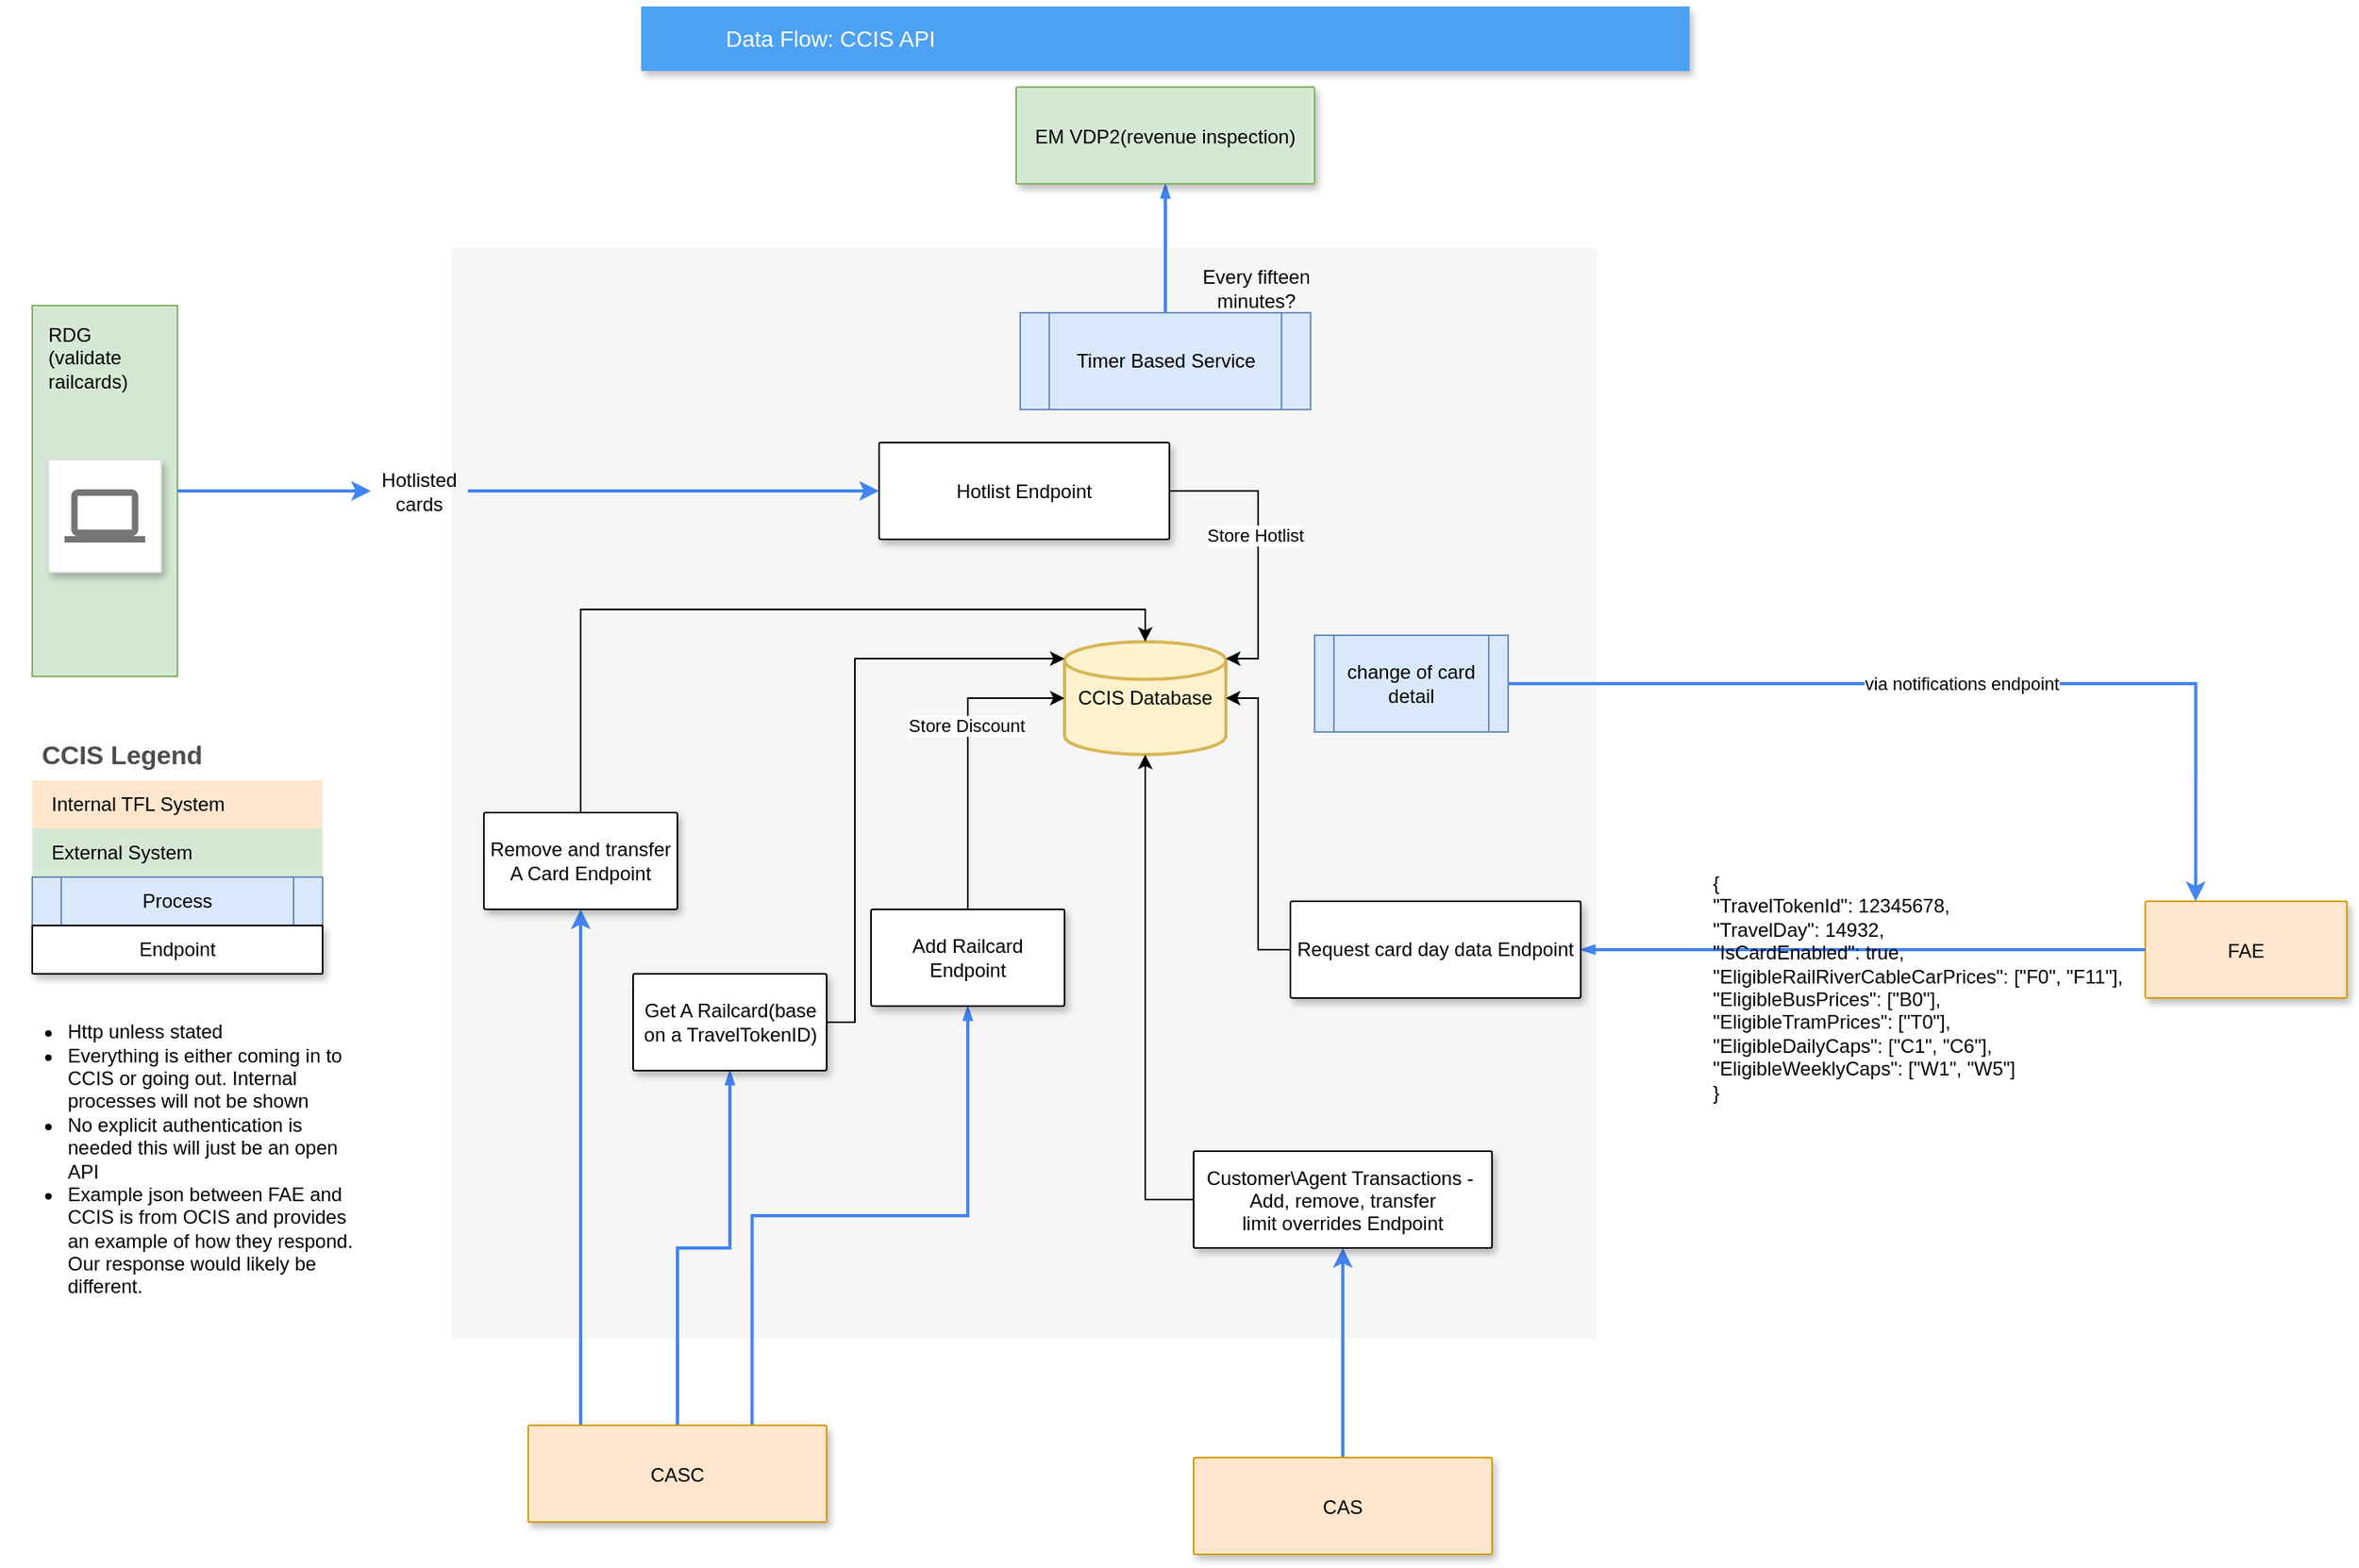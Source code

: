 <mxfile version="24.7.17">
  <diagram id="f106602c-feb2-e66a-4537-3a34d633f6aa" name="Page-1">
    <mxGraphModel dx="1426" dy="783" grid="1" gridSize="10" guides="1" tooltips="1" connect="1" arrows="1" fold="1" page="1" pageScale="1" pageWidth="1169" pageHeight="827" background="none" math="0" shadow="0">
      <root>
        <mxCell id="0" />
        <mxCell id="1" parent="0" />
        <mxCell id="Lif8JBEafslfNm7ranTe-1" value="" style="fillColor=#F6F6F6;strokeColor=none;shadow=0;gradientColor=none;fontSize=14;align=left;spacing=10;fontColor=#717171;9E9E9E;verticalAlign=top;spacingTop=-4;fontStyle=0;spacingLeft=40;html=1;" parent="1" vertex="1">
          <mxGeometry x="310" y="170" width="710" height="676" as="geometry" />
        </mxCell>
        <mxCell id="Lif8JBEafslfNm7ranTe-4" value="Data Flow: CCIS API" style="fillColor=#4DA1F5;strokeColor=none;shadow=1;gradientColor=none;fontSize=14;align=left;spacingLeft=50;fontColor=#ffffff;html=1;" parent="1" vertex="1">
          <mxGeometry x="427.5" y="20" width="650" height="40" as="geometry" />
        </mxCell>
        <mxCell id="uueP2DIrT8dm-PXU4ACH-16" style="edgeStyle=orthogonalEdgeStyle;rounded=0;orthogonalLoop=1;jettySize=auto;html=1;entryX=0.5;entryY=1;entryDx=0;entryDy=0;exitX=0.5;exitY=0;exitDx=0;exitDy=0;dashed=0;strokeColor=#4284F3;strokeWidth=2;align=left;verticalAlign=middle;fontFamily=Helvetica;fontSize=12;fontColor=#000000;labelBackgroundColor=none;elbow=vertical;startFill=1;startSize=4;endArrow=blockThin;endFill=1;endSize=4;" parent="1" source="ZAgyCPwNIXEEH-julRxE-11" target="uueP2DIrT8dm-PXU4ACH-2" edge="1">
          <mxGeometry relative="1" as="geometry">
            <mxPoint x="752.5" y="200" as="sourcePoint" />
          </mxGeometry>
        </mxCell>
        <mxCell id="uueP2DIrT8dm-PXU4ACH-2" value="EM VDP2(revenue inspection)" style="strokeColor=#82b366;shadow=1;strokeWidth=1;rounded=1;absoluteArcSize=1;arcSize=2;fillColor=#d5e8d4;" parent="1" vertex="1">
          <mxGeometry x="660" y="70" width="185" height="60" as="geometry" />
        </mxCell>
        <mxCell id="uueP2DIrT8dm-PXU4ACH-6" value="" style="edgeStyle=orthogonalEdgeStyle;rounded=0;orthogonalLoop=1;jettySize=auto;html=1;entryX=0.5;entryY=1;entryDx=0;entryDy=0;strokeColor=#4284F3;dashed=0;strokeWidth=2;align=left;verticalAlign=middle;fontFamily=Helvetica;fontSize=12;fontColor=#000000;labelBackgroundColor=none;elbow=vertical;startFill=1;startSize=4;endArrow=blockThin;endFill=1;endSize=4;exitX=0.75;exitY=0;exitDx=0;exitDy=0;" parent="1" source="uueP2DIrT8dm-PXU4ACH-4" target="ZAgyCPwNIXEEH-julRxE-15" edge="1">
          <mxGeometry relative="1" as="geometry">
            <mxPoint x="560" y="710" as="targetPoint" />
          </mxGeometry>
        </mxCell>
        <mxCell id="dDXMyxGnjNUTMCInh3wV-5" style="edgeStyle=orthogonalEdgeStyle;rounded=0;orthogonalLoop=1;jettySize=auto;html=1;entryX=0.5;entryY=1;entryDx=0;entryDy=0;strokeWidth=2;strokeColor=#4284F3;" parent="1" source="ZAgyCPwNIXEEH-julRxE-5" target="dDXMyxGnjNUTMCInh3wV-4" edge="1">
          <mxGeometry relative="1" as="geometry" />
        </mxCell>
        <mxCell id="ZAgyCPwNIXEEH-julRxE-7" value="" style="edgeStyle=orthogonalEdgeStyle;rounded=0;orthogonalLoop=1;jettySize=auto;html=1;strokeColor=#4284F3;strokeWidth=2;" parent="1" source="uueP2DIrT8dm-PXU4ACH-4" target="ZAgyCPwNIXEEH-julRxE-6" edge="1">
          <mxGeometry relative="1" as="geometry">
            <Array as="points">
              <mxPoint x="390" y="820" />
              <mxPoint x="390" y="820" />
            </Array>
          </mxGeometry>
        </mxCell>
        <mxCell id="IOcrXA5Mr0rZfLiQKI_h-4" value="" style="edgeStyle=orthogonalEdgeStyle;rounded=0;orthogonalLoop=1;jettySize=auto;html=1;entryX=0.5;entryY=1;entryDx=0;entryDy=0;strokeColor=#4284F3;dashed=0;strokeWidth=2;align=left;verticalAlign=middle;fontFamily=Helvetica;fontSize=12;fontColor=#000000;labelBackgroundColor=none;elbow=vertical;startFill=1;startSize=4;endArrow=blockThin;endFill=1;endSize=4;" parent="1" source="uueP2DIrT8dm-PXU4ACH-4" target="IOcrXA5Mr0rZfLiQKI_h-3" edge="1">
          <mxGeometry relative="1" as="geometry" />
        </mxCell>
        <mxCell id="uueP2DIrT8dm-PXU4ACH-4" value="CASC" style="strokeColor=#d79b00;shadow=1;strokeWidth=1;rounded=1;absoluteArcSize=1;arcSize=2;fillColor=#ffe6cc;" parent="1" vertex="1">
          <mxGeometry x="357.5" y="900" width="185" height="60" as="geometry" />
        </mxCell>
        <mxCell id="uueP2DIrT8dm-PXU4ACH-7" value="" style="group;fillColor=#d5e8d4;strokeColor=#82b366;gradientColor=#97d077;" parent="1" vertex="1" connectable="0">
          <mxGeometry x="50" y="205.5" width="90" height="230" as="geometry" />
        </mxCell>
        <mxCell id="Lif8JBEafslfNm7ranTe-3" value="RDG&lt;div&gt;(validate&amp;nbsp;&lt;/div&gt;&lt;div&gt;railcards)&lt;/div&gt;" style="rounded=1;absoluteArcSize=1;arcSize=2;html=1;strokeColor=#82b366;shadow=0;dashed=0;fontSize=12;align=left;verticalAlign=top;spacing=10;spacingTop=-4;fillColor=#d5e8d4;" parent="uueP2DIrT8dm-PXU4ACH-7" vertex="1">
          <mxGeometry width="90" height="230" as="geometry" />
        </mxCell>
        <mxCell id="Lif8JBEafslfNm7ranTe-9" value="" style="strokeColor=#dddddd;fillColor=#ffffff;shadow=1;strokeWidth=1;rounded=1;absoluteArcSize=1;arcSize=2;labelPosition=center;verticalLabelPosition=middle;align=center;verticalAlign=bottom;spacingLeft=0;fontColor=#999999;fontSize=12;whiteSpace=wrap;spacingBottom=2;html=1;" parent="uueP2DIrT8dm-PXU4ACH-7" vertex="1">
          <mxGeometry x="10" y="95.5" width="70" height="70" as="geometry" />
        </mxCell>
        <mxCell id="Lif8JBEafslfNm7ranTe-10" value="" style="dashed=0;connectable=0;html=1;fillColor=#757575;strokeColor=none;shape=mxgraph.gcp2.laptop;part=1;" parent="Lif8JBEafslfNm7ranTe-9" vertex="1">
          <mxGeometry x="0.5" width="50" height="33" relative="1" as="geometry">
            <mxPoint x="-25" y="18.5" as="offset" />
          </mxGeometry>
        </mxCell>
        <mxCell id="uueP2DIrT8dm-PXU4ACH-8" value="FAE" style="strokeColor=#d79b00;shadow=1;strokeWidth=1;rounded=1;absoluteArcSize=1;arcSize=2;fillColor=#ffe6cc;" parent="1" vertex="1">
          <mxGeometry x="1360" y="575" width="125" height="60" as="geometry" />
        </mxCell>
        <mxCell id="uueP2DIrT8dm-PXU4ACH-22" value="CCIS Database" style="strokeWidth=2;html=1;shape=mxgraph.flowchart.database;whiteSpace=wrap;fillColor=#fff2cc;strokeColor=#d6b656;" parent="1" vertex="1">
          <mxGeometry x="690" y="414" width="100" height="70" as="geometry" />
        </mxCell>
        <mxCell id="uueP2DIrT8dm-PXU4ACH-27" style="edgeStyle=orthogonalEdgeStyle;rounded=0;orthogonalLoop=1;jettySize=auto;html=1;entryX=0;entryY=0.5;entryDx=0;entryDy=0;entryPerimeter=0;exitX=0.5;exitY=0;exitDx=0;exitDy=0;" parent="1" source="ZAgyCPwNIXEEH-julRxE-15" target="uueP2DIrT8dm-PXU4ACH-22" edge="1">
          <mxGeometry relative="1" as="geometry">
            <mxPoint x="606.25" y="680" as="sourcePoint" />
            <mxPoint x="631.25" y="460" as="targetPoint" />
          </mxGeometry>
        </mxCell>
        <mxCell id="uueP2DIrT8dm-PXU4ACH-29" value="Store Discount" style="edgeLabel;html=1;align=center;verticalAlign=middle;resizable=0;points=[];" parent="uueP2DIrT8dm-PXU4ACH-27" vertex="1" connectable="0">
          <mxGeometry x="0.2" y="2" relative="1" as="geometry">
            <mxPoint x="1" as="offset" />
          </mxGeometry>
        </mxCell>
        <mxCell id="uueP2DIrT8dm-PXU4ACH-28" style="edgeStyle=orthogonalEdgeStyle;rounded=0;orthogonalLoop=1;jettySize=auto;html=1;entryX=1;entryY=0.15;entryDx=0;entryDy=0;entryPerimeter=0;exitX=1;exitY=0.5;exitDx=0;exitDy=0;" parent="1" source="ZAgyCPwNIXEEH-julRxE-17" target="uueP2DIrT8dm-PXU4ACH-22" edge="1">
          <mxGeometry relative="1" as="geometry">
            <mxPoint x="752.5" y="351" as="sourcePoint" />
          </mxGeometry>
        </mxCell>
        <mxCell id="uueP2DIrT8dm-PXU4ACH-30" value="Store Hotlist" style="edgeLabel;html=1;align=center;verticalAlign=middle;resizable=0;points=[];" parent="uueP2DIrT8dm-PXU4ACH-28" vertex="1" connectable="0">
          <mxGeometry x="-0.08" y="-2" relative="1" as="geometry">
            <mxPoint as="offset" />
          </mxGeometry>
        </mxCell>
        <mxCell id="ZAgyCPwNIXEEH-julRxE-19" style="edgeStyle=orthogonalEdgeStyle;rounded=0;orthogonalLoop=1;jettySize=auto;html=1;exitX=0;exitY=0.5;exitDx=0;exitDy=0;entryX=0.5;entryY=1;entryDx=0;entryDy=0;entryPerimeter=0;" parent="1" source="dDXMyxGnjNUTMCInh3wV-4" target="uueP2DIrT8dm-PXU4ACH-22" edge="1">
          <mxGeometry relative="1" as="geometry" />
        </mxCell>
        <mxCell id="dDXMyxGnjNUTMCInh3wV-4" value="Customer\Agent Transactions - &#xa;Add, remove, transfer&#xa;limit overrides Endpoint" style="shadow=1;strokeWidth=1;rounded=1;absoluteArcSize=1;arcSize=2;" parent="1" vertex="1">
          <mxGeometry x="770" y="730" width="185" height="60" as="geometry" />
        </mxCell>
        <mxCell id="UWwhtRLq5gvlbaL_WYV_-7" value="" style="edgeStyle=orthogonalEdgeStyle;rounded=0;orthogonalLoop=1;jettySize=auto;html=1;entryX=0;entryY=0.5;entryDx=0;entryDy=0;strokeWidth=2;strokeColor=#4284F3;exitX=1;exitY=0.5;exitDx=0;exitDy=0;" parent="1" source="UWwhtRLq5gvlbaL_WYV_-8" target="ZAgyCPwNIXEEH-julRxE-17" edge="1">
          <mxGeometry relative="1" as="geometry">
            <mxPoint x="240" y="321" as="sourcePoint" />
            <mxPoint x="660" y="320.5" as="targetPoint" />
            <Array as="points" />
          </mxGeometry>
        </mxCell>
        <mxCell id="UWwhtRLq5gvlbaL_WYV_-9" value="" style="edgeStyle=orthogonalEdgeStyle;rounded=0;orthogonalLoop=1;jettySize=auto;html=1;entryX=0;entryY=0.5;entryDx=0;entryDy=0;strokeWidth=2;strokeColor=#4284F3;exitX=1;exitY=0.5;exitDx=0;exitDy=0;" parent="1" source="Lif8JBEafslfNm7ranTe-3" target="UWwhtRLq5gvlbaL_WYV_-8" edge="1">
          <mxGeometry relative="1" as="geometry">
            <mxPoint x="140" y="321" as="sourcePoint" />
            <mxPoint x="660" y="321" as="targetPoint" />
          </mxGeometry>
        </mxCell>
        <mxCell id="UWwhtRLq5gvlbaL_WYV_-8" value="Hotlisted cards" style="text;html=1;align=center;verticalAlign=middle;whiteSpace=wrap;rounded=0;" parent="1" vertex="1">
          <mxGeometry x="260" y="305.5" width="60" height="30" as="geometry" />
        </mxCell>
        <mxCell id="UWwhtRLq5gvlbaL_WYV_-12" value="Every fifteen minutes?" style="text;html=1;align=center;verticalAlign=middle;whiteSpace=wrap;rounded=0;" parent="1" vertex="1">
          <mxGeometry x="760" y="180" width="98" height="30" as="geometry" />
        </mxCell>
        <mxCell id="UWwhtRLq5gvlbaL_WYV_-20" value="" style="edgeStyle=orthogonalEdgeStyle;rounded=0;orthogonalLoop=1;jettySize=auto;html=1;entryX=1;entryY=0.5;entryDx=0;entryDy=0;dashed=0;strokeColor=#4284F3;strokeWidth=2;align=left;verticalAlign=middle;fontFamily=Helvetica;fontSize=12;fontColor=#000000;labelBackgroundColor=none;elbow=vertical;startFill=1;startSize=4;endArrow=blockThin;endFill=1;endSize=4;exitX=0;exitY=0.5;exitDx=0;exitDy=0;" parent="1" source="uueP2DIrT8dm-PXU4ACH-8" target="ZAgyCPwNIXEEH-julRxE-16" edge="1">
          <mxGeometry relative="1" as="geometry">
            <mxPoint x="1050" y="430" as="sourcePoint" />
            <mxPoint x="955" y="550" as="targetPoint" />
          </mxGeometry>
        </mxCell>
        <mxCell id="UWwhtRLq5gvlbaL_WYV_-21" value="CCIS Legend" style="shape=table;startSize=30;container=1;collapsible=0;childLayout=tableLayout;fontSize=16;align=left;verticalAlign=top;fillColor=none;strokeColor=none;fontColor=#4D4D4D;fontStyle=1;spacingLeft=6;spacing=0;resizable=0;" parent="1" vertex="1">
          <mxGeometry x="50" y="470" width="180" height="90" as="geometry" />
        </mxCell>
        <mxCell id="UWwhtRLq5gvlbaL_WYV_-22" value="" style="shape=tableRow;horizontal=0;startSize=0;swimlaneHead=0;swimlaneBody=0;strokeColor=inherit;top=0;left=0;bottom=0;right=0;collapsible=0;dropTarget=0;fillColor=none;points=[[0,0.5],[1,0.5]];portConstraint=eastwest;fontSize=12;" parent="UWwhtRLq5gvlbaL_WYV_-21" vertex="1">
          <mxGeometry y="30" width="180" height="30" as="geometry" />
        </mxCell>
        <mxCell id="UWwhtRLq5gvlbaL_WYV_-23" value="Internal TFL System" style="shape=partialRectangle;html=1;whiteSpace=wrap;connectable=0;strokeColor=#d79b00;overflow=hidden;fillColor=#ffe6cc;top=0;left=0;bottom=0;right=0;pointerEvents=1;fontSize=12;align=left;spacingLeft=10;spacingRight=4;" parent="UWwhtRLq5gvlbaL_WYV_-22" vertex="1">
          <mxGeometry width="180" height="30" as="geometry">
            <mxRectangle width="180" height="30" as="alternateBounds" />
          </mxGeometry>
        </mxCell>
        <mxCell id="UWwhtRLq5gvlbaL_WYV_-24" value="" style="shape=tableRow;horizontal=0;startSize=0;swimlaneHead=0;swimlaneBody=0;strokeColor=inherit;top=0;left=0;bottom=0;right=0;collapsible=0;dropTarget=0;fillColor=none;points=[[0,0.5],[1,0.5]];portConstraint=eastwest;fontSize=12;" parent="UWwhtRLq5gvlbaL_WYV_-21" vertex="1">
          <mxGeometry y="60" width="180" height="30" as="geometry" />
        </mxCell>
        <mxCell id="UWwhtRLq5gvlbaL_WYV_-25" value="External System" style="shape=partialRectangle;html=1;whiteSpace=wrap;connectable=0;strokeColor=#82b366;overflow=hidden;fillColor=#d5e8d4;top=0;left=0;bottom=0;right=0;pointerEvents=1;fontSize=12;align=left;spacingLeft=10;spacingRight=4;" parent="UWwhtRLq5gvlbaL_WYV_-24" vertex="1">
          <mxGeometry width="180" height="30" as="geometry">
            <mxRectangle width="180" height="30" as="alternateBounds" />
          </mxGeometry>
        </mxCell>
        <mxCell id="ZAgyCPwNIXEEH-julRxE-5" value="CAS" style="strokeColor=#d79b00;shadow=1;strokeWidth=1;rounded=1;absoluteArcSize=1;arcSize=2;fillColor=#ffe6cc;" parent="1" vertex="1">
          <mxGeometry x="770" y="920" width="185" height="60" as="geometry" />
        </mxCell>
        <mxCell id="ZAgyCPwNIXEEH-julRxE-18" style="edgeStyle=orthogonalEdgeStyle;rounded=0;orthogonalLoop=1;jettySize=auto;html=1;exitX=0.5;exitY=0;exitDx=0;exitDy=0;entryX=0.5;entryY=0;entryDx=0;entryDy=0;entryPerimeter=0;" parent="1" source="ZAgyCPwNIXEEH-julRxE-6" target="uueP2DIrT8dm-PXU4ACH-22" edge="1">
          <mxGeometry relative="1" as="geometry" />
        </mxCell>
        <mxCell id="ZAgyCPwNIXEEH-julRxE-6" value="Remove and transfer A Card Endpoint" style="whiteSpace=wrap;html=1;shadow=1;strokeWidth=1;rounded=1;arcSize=2;" parent="1" vertex="1">
          <mxGeometry x="330" y="520" width="120" height="60" as="geometry" />
        </mxCell>
        <mxCell id="ZAgyCPwNIXEEH-julRxE-12" value="via notifications endpoint" style="edgeStyle=orthogonalEdgeStyle;rounded=0;orthogonalLoop=1;jettySize=auto;html=1;entryX=0.25;entryY=0;entryDx=0;entryDy=0;strokeWidth=2;strokeColor=#4284F3;" parent="1" source="ZAgyCPwNIXEEH-julRxE-9" target="uueP2DIrT8dm-PXU4ACH-8" edge="1">
          <mxGeometry relative="1" as="geometry" />
        </mxCell>
        <mxCell id="ZAgyCPwNIXEEH-julRxE-9" value="change of card detail" style="shape=process;whiteSpace=wrap;html=1;backgroundOutline=1;fillColor=#dae8fc;strokeColor=#6c8ebf;" parent="1" vertex="1">
          <mxGeometry x="845" y="410" width="120" height="60" as="geometry" />
        </mxCell>
        <mxCell id="ZAgyCPwNIXEEH-julRxE-10" value="Process" style="shape=process;whiteSpace=wrap;html=1;backgroundOutline=1;fillColor=#dae8fc;strokeColor=#6c8ebf;" parent="1" vertex="1">
          <mxGeometry x="50" y="560" width="180" height="30" as="geometry" />
        </mxCell>
        <mxCell id="ZAgyCPwNIXEEH-julRxE-11" value="Timer Based Service" style="shape=process;whiteSpace=wrap;html=1;backgroundOutline=1;fillColor=#dae8fc;strokeColor=#6c8ebf;" parent="1" vertex="1">
          <mxGeometry x="662.5" y="210" width="180" height="60" as="geometry" />
        </mxCell>
        <mxCell id="ZAgyCPwNIXEEH-julRxE-14" value="Endpoint" style="whiteSpace=wrap;html=1;shadow=1;strokeWidth=1;rounded=1;arcSize=2;" parent="1" vertex="1">
          <mxGeometry x="50" y="590" width="180" height="30" as="geometry" />
        </mxCell>
        <mxCell id="ZAgyCPwNIXEEH-julRxE-15" value="Add Railcard Endpoint" style="whiteSpace=wrap;html=1;shadow=1;strokeWidth=1;rounded=1;arcSize=2;" parent="1" vertex="1">
          <mxGeometry x="570" y="580" width="120" height="60" as="geometry" />
        </mxCell>
        <mxCell id="ZAgyCPwNIXEEH-julRxE-21" style="edgeStyle=orthogonalEdgeStyle;rounded=0;orthogonalLoop=1;jettySize=auto;html=1;exitX=0;exitY=0.5;exitDx=0;exitDy=0;entryX=1;entryY=0.5;entryDx=0;entryDy=0;entryPerimeter=0;" parent="1" source="ZAgyCPwNIXEEH-julRxE-16" target="uueP2DIrT8dm-PXU4ACH-22" edge="1">
          <mxGeometry relative="1" as="geometry" />
        </mxCell>
        <mxCell id="ZAgyCPwNIXEEH-julRxE-16" value="&lt;span style=&quot;text-wrap: nowrap;&quot;&gt;Request card day data Endpoint&lt;/span&gt;" style="whiteSpace=wrap;html=1;shadow=1;strokeWidth=1;rounded=1;arcSize=2;" parent="1" vertex="1">
          <mxGeometry x="830" y="575" width="180" height="60" as="geometry" />
        </mxCell>
        <mxCell id="ZAgyCPwNIXEEH-julRxE-17" value="Hotlist Endpoint" style="whiteSpace=wrap;html=1;shadow=1;strokeWidth=1;rounded=1;arcSize=2;" parent="1" vertex="1">
          <mxGeometry x="575" y="290.5" width="180" height="60" as="geometry" />
        </mxCell>
        <mxCell id="ZAgyCPwNIXEEH-julRxE-23" value="&lt;ul&gt;&lt;li&gt;Http unless stated&lt;/li&gt;&lt;li&gt;Everything is either coming in to CCIS or going out. Internal processes will not be shown&lt;/li&gt;&lt;li&gt;No explicit authentication is needed this will just be an open API&lt;/li&gt;&lt;li&gt;Example json between FAE and CCIS is from OCIS and provides an example of how they respond. Our response would likely be different.&lt;/li&gt;&lt;/ul&gt;" style="text;strokeColor=none;fillColor=none;html=1;whiteSpace=wrap;verticalAlign=middle;overflow=hidden;" parent="1" vertex="1">
          <mxGeometry x="30" y="630" width="220" height="210" as="geometry" />
        </mxCell>
        <mxCell id="IOcrXA5Mr0rZfLiQKI_h-6" value="" style="edgeStyle=orthogonalEdgeStyle;rounded=0;orthogonalLoop=1;jettySize=auto;html=1;entryX=0;entryY=0.15;entryDx=0;entryDy=0;entryPerimeter=0;" parent="1" source="IOcrXA5Mr0rZfLiQKI_h-3" target="uueP2DIrT8dm-PXU4ACH-22" edge="1">
          <mxGeometry relative="1" as="geometry">
            <Array as="points">
              <mxPoint x="560" y="650" />
              <mxPoint x="560" y="425" />
            </Array>
          </mxGeometry>
        </mxCell>
        <mxCell id="IOcrXA5Mr0rZfLiQKI_h-3" value="Get A Railcard(base on a TravelTokenID)" style="whiteSpace=wrap;html=1;shadow=1;strokeWidth=1;rounded=1;arcSize=2;" parent="1" vertex="1">
          <mxGeometry x="422.5" y="620" width="120" height="60" as="geometry" />
        </mxCell>
        <mxCell id="jFr-DkvTCAajI-qr98m6-1" value="&lt;span class=&quot;hljs-punctuation&quot;&gt;{&lt;/span&gt;&#xa;  &lt;span class=&quot;hljs-attr&quot;&gt;&quot;TravelTokenId&quot;&lt;/span&gt;&lt;span class=&quot;hljs-punctuation&quot;&gt;:&lt;/span&gt; &lt;span class=&quot;hljs-number&quot;&gt;12345678&lt;/span&gt;&lt;span class=&quot;hljs-punctuation&quot;&gt;,&lt;/span&gt;&#xa;  &lt;span class=&quot;hljs-attr&quot;&gt;&quot;TravelDay&quot;&lt;/span&gt;&lt;span class=&quot;hljs-punctuation&quot;&gt;:&lt;/span&gt; &lt;span class=&quot;hljs-number&quot;&gt;14932&lt;/span&gt;&lt;span class=&quot;hljs-punctuation&quot;&gt;,&lt;/span&gt;&#xa;  &lt;span class=&quot;hljs-attr&quot;&gt;&quot;IsCardEnabled&quot;&lt;/span&gt;&lt;span class=&quot;hljs-punctuation&quot;&gt;:&lt;/span&gt; &lt;span class=&quot;hljs-literal&quot;&gt;&lt;span class=&quot;hljs-keyword&quot;&gt;true&lt;/span&gt;&lt;/span&gt;&lt;span class=&quot;hljs-punctuation&quot;&gt;,&lt;/span&gt;&#xa;  &lt;span class=&quot;hljs-attr&quot;&gt;&quot;EligibleRailRiverCableCarPrices&quot;&lt;/span&gt;&lt;span class=&quot;hljs-punctuation&quot;&gt;:&lt;/span&gt; &lt;span class=&quot;hljs-punctuation&quot;&gt;[&lt;/span&gt;&lt;span class=&quot;hljs-string&quot;&gt;&quot;F0&quot;&lt;/span&gt;&lt;span class=&quot;hljs-punctuation&quot;&gt;,&lt;/span&gt; &lt;span class=&quot;hljs-string&quot;&gt;&quot;F11&quot;&lt;/span&gt;&lt;span class=&quot;hljs-punctuation&quot;&gt;]&lt;/span&gt;&lt;span class=&quot;hljs-punctuation&quot;&gt;,&lt;/span&gt;&#xa;  &lt;span class=&quot;hljs-attr&quot;&gt;&quot;EligibleBusPrices&quot;&lt;/span&gt;&lt;span class=&quot;hljs-punctuation&quot;&gt;:&lt;/span&gt; &lt;span class=&quot;hljs-punctuation&quot;&gt;[&lt;/span&gt;&lt;span class=&quot;hljs-string&quot;&gt;&quot;B0&quot;&lt;/span&gt;&lt;span class=&quot;hljs-punctuation&quot;&gt;]&lt;/span&gt;&lt;span class=&quot;hljs-punctuation&quot;&gt;,&lt;/span&gt;&#xa;  &lt;span class=&quot;hljs-attr&quot;&gt;&quot;EligibleTramPrices&quot;&lt;/span&gt;&lt;span class=&quot;hljs-punctuation&quot;&gt;:&lt;/span&gt; &lt;span class=&quot;hljs-punctuation&quot;&gt;[&lt;/span&gt;&lt;span class=&quot;hljs-string&quot;&gt;&quot;T0&quot;&lt;/span&gt;&lt;span class=&quot;hljs-punctuation&quot;&gt;]&lt;/span&gt;&lt;span class=&quot;hljs-punctuation&quot;&gt;,&lt;/span&gt;&#xa;  &lt;span class=&quot;hljs-attr&quot;&gt;&quot;EligibleDailyCaps&quot;&lt;/span&gt;&lt;span class=&quot;hljs-punctuation&quot;&gt;:&lt;/span&gt; &lt;span class=&quot;hljs-punctuation&quot;&gt;[&lt;/span&gt;&lt;span class=&quot;hljs-string&quot;&gt;&quot;C1&quot;&lt;/span&gt;&lt;span class=&quot;hljs-punctuation&quot;&gt;,&lt;/span&gt; &lt;span class=&quot;hljs-string&quot;&gt;&quot;C6&quot;&lt;/span&gt;&lt;span class=&quot;hljs-punctuation&quot;&gt;]&lt;/span&gt;&lt;span class=&quot;hljs-punctuation&quot;&gt;,&lt;/span&gt;&#xa;  &lt;span class=&quot;hljs-attr&quot;&gt;&quot;EligibleWeeklyCaps&quot;&lt;/span&gt;&lt;span class=&quot;hljs-punctuation&quot;&gt;:&lt;/span&gt; &lt;span class=&quot;hljs-punctuation&quot;&gt;[&lt;/span&gt;&lt;span class=&quot;hljs-string&quot;&gt;&quot;W1&quot;&lt;/span&gt;&lt;span class=&quot;hljs-punctuation&quot;&gt;,&lt;/span&gt; &lt;span class=&quot;hljs-string&quot;&gt;&quot;W5&quot;&lt;/span&gt;&lt;span class=&quot;hljs-punctuation&quot;&gt;]&lt;/span&gt;&#xa;&lt;span class=&quot;hljs-punctuation&quot;&gt;}&lt;/span&gt;" style="text;whiteSpace=wrap;html=1;" vertex="1" parent="1">
          <mxGeometry x="1090" y="550" width="260" height="140" as="geometry" />
        </mxCell>
      </root>
    </mxGraphModel>
  </diagram>
</mxfile>
